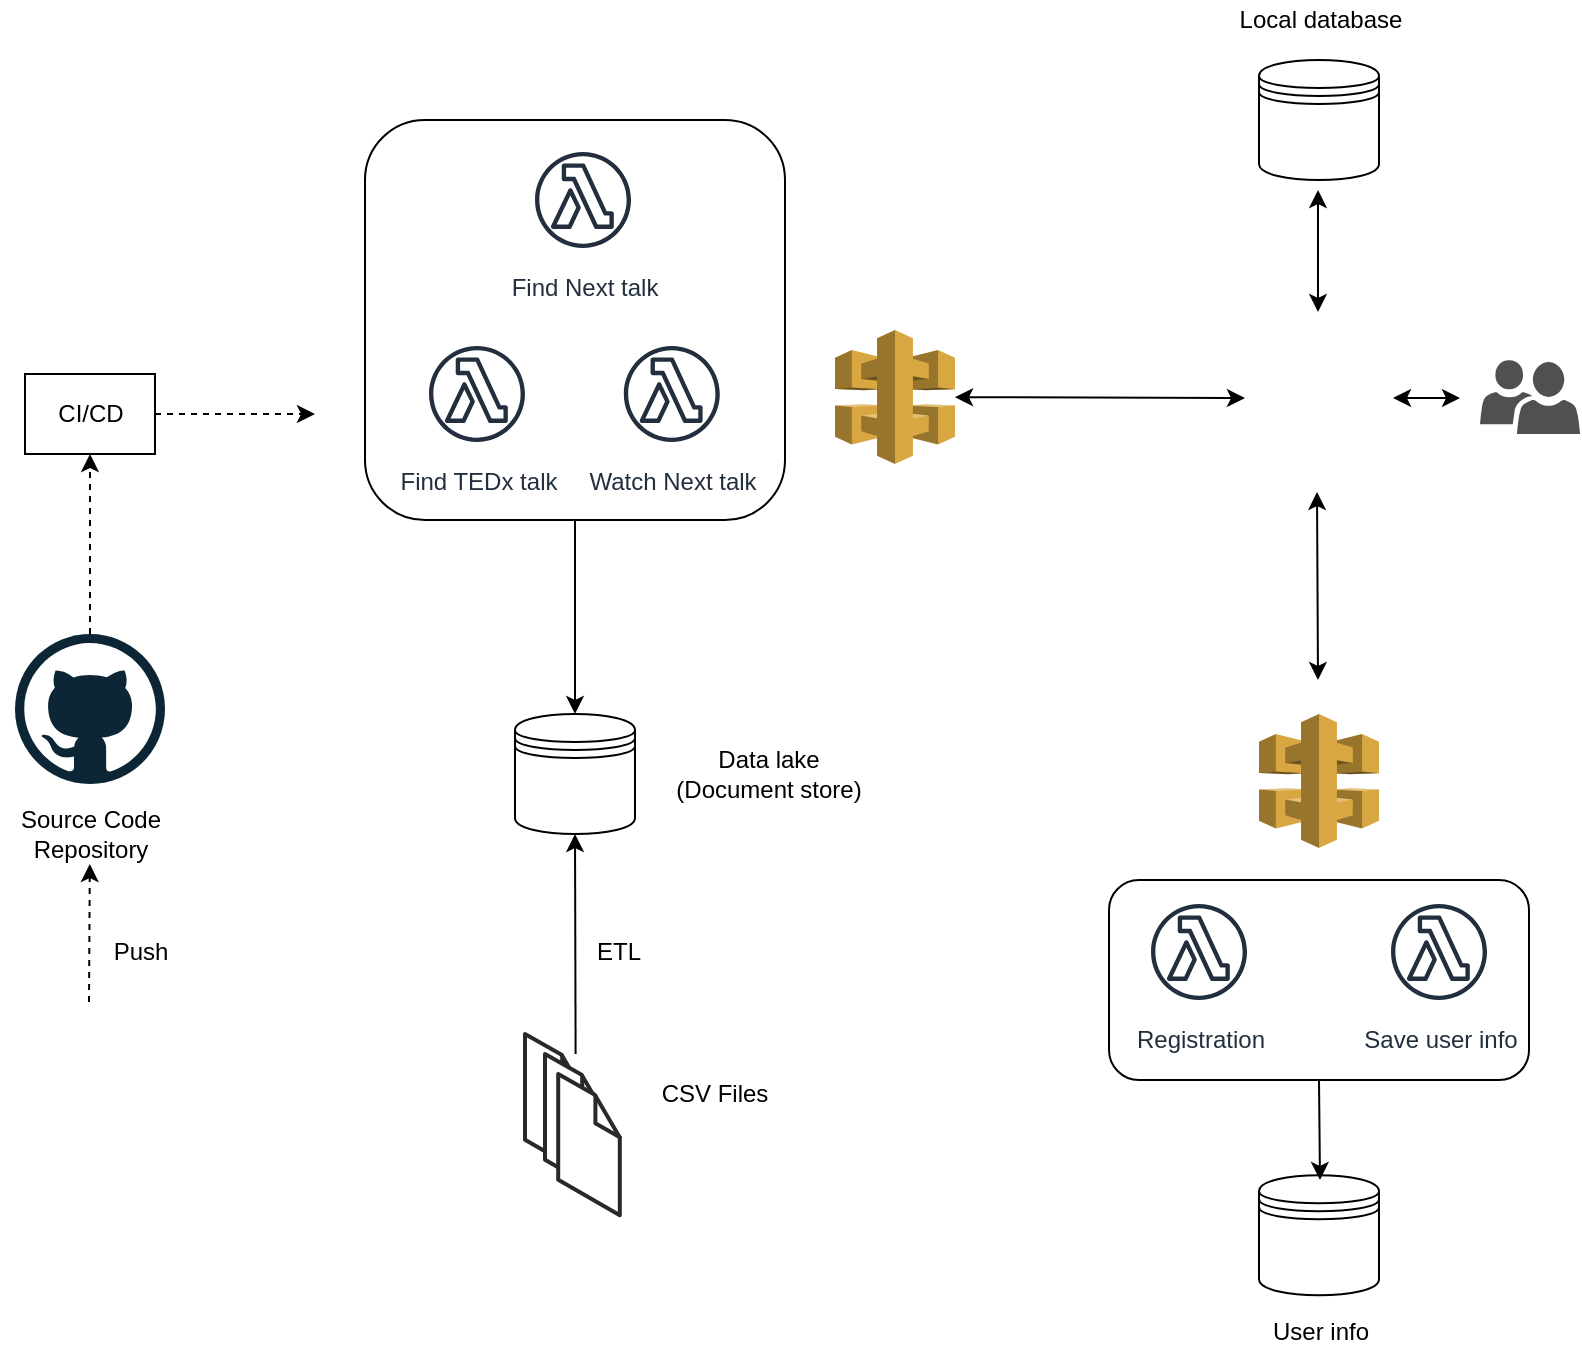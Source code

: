 <mxfile version="13.1.0" type="device"><diagram id="7dpZataHclQnCBHhR5TN" name="Page-1"><mxGraphModel dx="868" dy="472" grid="1" gridSize="10" guides="1" tooltips="1" connect="1" arrows="1" fold="1" page="1" pageScale="1" pageWidth="827" pageHeight="1169" math="0" shadow="0"><root><mxCell id="0"/><mxCell id="1" parent="0"/><mxCell id="g6cdSrCcOUmQ4DHS_6iD-20" value="" style="rounded=1;whiteSpace=wrap;html=1;" parent="1" vertex="1"><mxGeometry x="212.5" y="80" width="210" height="200" as="geometry"/></mxCell><mxCell id="g6cdSrCcOUmQ4DHS_6iD-2" value="" style="shape=datastore;whiteSpace=wrap;html=1;" parent="1" vertex="1"><mxGeometry x="287.5" y="377" width="60" height="60" as="geometry"/></mxCell><mxCell id="g6cdSrCcOUmQ4DHS_6iD-4" value="" style="verticalLabelPosition=bottom;html=1;verticalAlign=top;strokeWidth=1;align=center;outlineConnect=0;dashed=0;outlineConnect=0;shape=mxgraph.aws3d.file;aspect=fixed;strokeColor=#292929;" parent="1" vertex="1"><mxGeometry x="292.5" y="537" width="30.8" height="70.6" as="geometry"/></mxCell><mxCell id="g6cdSrCcOUmQ4DHS_6iD-5" value="" style="verticalLabelPosition=bottom;html=1;verticalAlign=top;strokeWidth=1;align=center;outlineConnect=0;dashed=0;outlineConnect=0;shape=mxgraph.aws3d.file;aspect=fixed;strokeColor=#292929;" parent="1" vertex="1"><mxGeometry x="302.5" y="547" width="30.8" height="70.6" as="geometry"/></mxCell><mxCell id="g6cdSrCcOUmQ4DHS_6iD-6" value="" style="verticalLabelPosition=bottom;html=1;verticalAlign=top;strokeWidth=1;align=center;outlineConnect=0;dashed=0;outlineConnect=0;shape=mxgraph.aws3d.file;aspect=fixed;strokeColor=#292929;" parent="1" vertex="1"><mxGeometry x="309.1" y="557" width="30.8" height="70.6" as="geometry"/></mxCell><mxCell id="g6cdSrCcOUmQ4DHS_6iD-7" value="" style="endArrow=classic;html=1;entryX=0.5;entryY=1;entryDx=0;entryDy=0;" parent="1" source="g6cdSrCcOUmQ4DHS_6iD-5" target="g6cdSrCcOUmQ4DHS_6iD-2" edge="1"><mxGeometry width="50" height="50" relative="1" as="geometry"><mxPoint x="318.5" y="517" as="sourcePoint"/><mxPoint x="318.5" y="457" as="targetPoint"/></mxGeometry></mxCell><mxCell id="g6cdSrCcOUmQ4DHS_6iD-8" value="ETL" style="text;html=1;align=center;verticalAlign=middle;resizable=0;points=[];autosize=1;" parent="1" vertex="1"><mxGeometry x="319.3" y="486" width="40" height="20" as="geometry"/></mxCell><mxCell id="g6cdSrCcOUmQ4DHS_6iD-9" value="Data lake&lt;br&gt;(Document store)" style="text;html=1;align=center;verticalAlign=middle;resizable=0;points=[];autosize=1;" parent="1" vertex="1"><mxGeometry x="359.3" y="392" width="110" height="30" as="geometry"/></mxCell><mxCell id="g6cdSrCcOUmQ4DHS_6iD-10" value="CSV Files" style="text;html=1;align=center;verticalAlign=middle;resizable=0;points=[];autosize=1;" parent="1" vertex="1"><mxGeometry x="351.5" y="557" width="70" height="20" as="geometry"/></mxCell><mxCell id="g6cdSrCcOUmQ4DHS_6iD-11" value="" style="endArrow=classic;html=1;exitX=0.5;exitY=1;exitDx=0;exitDy=0;entryX=0.5;entryY=0;entryDx=0;entryDy=0;" parent="1" source="g6cdSrCcOUmQ4DHS_6iD-20" target="g6cdSrCcOUmQ4DHS_6iD-2" edge="1"><mxGeometry width="50" height="50" relative="1" as="geometry"><mxPoint x="268.5" y="287" as="sourcePoint"/><mxPoint x="298.5" y="367" as="targetPoint"/></mxGeometry></mxCell><mxCell id="g6cdSrCcOUmQ4DHS_6iD-13" value="Find TEDx talk" style="outlineConnect=0;fontColor=#232F3E;gradientColor=none;strokeColor=#232F3E;fillColor=#ffffff;dashed=0;verticalLabelPosition=bottom;verticalAlign=top;align=center;html=1;fontSize=12;fontStyle=0;aspect=fixed;shape=mxgraph.aws4.resourceIcon;resIcon=mxgraph.aws4.lambda_function;" parent="1" vertex="1"><mxGeometry x="238.5" y="187" width="60" height="60" as="geometry"/></mxCell><mxCell id="g6cdSrCcOUmQ4DHS_6iD-14" value="Watch Next talk" style="outlineConnect=0;fontColor=#232F3E;gradientColor=none;strokeColor=#232F3E;fillColor=#ffffff;dashed=0;verticalLabelPosition=bottom;verticalAlign=top;align=center;html=1;fontSize=12;fontStyle=0;aspect=fixed;shape=mxgraph.aws4.resourceIcon;resIcon=mxgraph.aws4.lambda_function;" parent="1" vertex="1"><mxGeometry x="335.9" y="187" width="60" height="60" as="geometry"/></mxCell><mxCell id="g6cdSrCcOUmQ4DHS_6iD-16" value="" style="shape=image;html=1;verticalAlign=top;verticalLabelPosition=bottom;labelBackgroundColor=#ffffff;imageAspect=0;aspect=fixed;image=https://cdn2.iconfinder.com/data/icons/freecns-cumulus/16/519964-027_Smartphone-128.png" parent="1" vertex="1"><mxGeometry x="652.5" y="182" width="74" height="74" as="geometry"/></mxCell><mxCell id="g6cdSrCcOUmQ4DHS_6iD-18" value="" style="endArrow=classic;startArrow=classic;html=1;entryX=0;entryY=0.5;entryDx=0;entryDy=0;" parent="1" source="g6cdSrCcOUmQ4DHS_6iD-19" target="g6cdSrCcOUmQ4DHS_6iD-16" edge="1"><mxGeometry width="50" height="50" relative="1" as="geometry"><mxPoint x="522.5" y="228.5" as="sourcePoint"/><mxPoint x="642.5" y="228.5" as="targetPoint"/></mxGeometry></mxCell><mxCell id="g6cdSrCcOUmQ4DHS_6iD-19" value="" style="outlineConnect=0;dashed=0;verticalLabelPosition=bottom;verticalAlign=top;align=center;html=1;shape=mxgraph.aws3.api_gateway;fillColor=#D9A741;gradientColor=none;" parent="1" vertex="1"><mxGeometry x="447.5" y="185" width="60" height="67" as="geometry"/></mxCell><mxCell id="g6cdSrCcOUmQ4DHS_6iD-21" value="" style="dashed=0;outlineConnect=0;html=1;align=center;labelPosition=center;verticalLabelPosition=bottom;verticalAlign=top;shape=mxgraph.weblogos.github" parent="1" vertex="1"><mxGeometry x="37.5" y="337" width="75" height="75" as="geometry"/></mxCell><mxCell id="g6cdSrCcOUmQ4DHS_6iD-22" value="Source Code&lt;br&gt;Repository" style="text;html=1;align=center;verticalAlign=middle;resizable=0;points=[];autosize=1;" parent="1" vertex="1"><mxGeometry x="30" y="422" width="90" height="30" as="geometry"/></mxCell><mxCell id="g6cdSrCcOUmQ4DHS_6iD-23" value="" style="endArrow=classic;html=1;dashed=1;" parent="1" target="g6cdSrCcOUmQ4DHS_6iD-22" edge="1"><mxGeometry width="50" height="50" relative="1" as="geometry"><mxPoint x="74.5" y="521" as="sourcePoint"/><mxPoint x="74.5" y="471" as="targetPoint"/></mxGeometry></mxCell><mxCell id="g6cdSrCcOUmQ4DHS_6iD-24" value="Push" style="text;html=1;align=center;verticalAlign=middle;resizable=0;points=[];autosize=1;" parent="1" vertex="1"><mxGeometry x="80" y="486" width="40" height="20" as="geometry"/></mxCell><mxCell id="g6cdSrCcOUmQ4DHS_6iD-25" value="" style="pointerEvents=1;shadow=0;dashed=0;html=1;strokeColor=none;labelPosition=center;verticalLabelPosition=bottom;verticalAlign=top;align=center;fillColor=#505050;shape=mxgraph.mscae.intune.user_group" parent="1" vertex="1"><mxGeometry x="770" y="200" width="50" height="37" as="geometry"/></mxCell><mxCell id="g6cdSrCcOUmQ4DHS_6iD-28" value="" style="endArrow=classic;startArrow=classic;html=1;" parent="1" target="g6cdSrCcOUmQ4DHS_6iD-16" edge="1"><mxGeometry width="50" height="50" relative="1" as="geometry"><mxPoint x="760" y="219" as="sourcePoint"/><mxPoint x="677.5" y="267" as="targetPoint"/></mxGeometry></mxCell><mxCell id="g6cdSrCcOUmQ4DHS_6iD-33" value="" style="endArrow=classic;html=1;dashed=1;entryX=0.5;entryY=1;entryDx=0;entryDy=0;" parent="1" source="g6cdSrCcOUmQ4DHS_6iD-21" target="g6cdSrCcOUmQ4DHS_6iD-34" edge="1"><mxGeometry width="50" height="50" relative="1" as="geometry"><mxPoint x="80.5" y="317" as="sourcePoint"/><mxPoint x="80.411" y="237" as="targetPoint"/></mxGeometry></mxCell><mxCell id="g6cdSrCcOUmQ4DHS_6iD-35" style="edgeStyle=orthogonalEdgeStyle;rounded=0;orthogonalLoop=1;jettySize=auto;html=1;dashed=1;" parent="1" source="g6cdSrCcOUmQ4DHS_6iD-34" edge="1"><mxGeometry relative="1" as="geometry"><mxPoint x="187.5" y="227" as="targetPoint"/></mxGeometry></mxCell><mxCell id="g6cdSrCcOUmQ4DHS_6iD-34" value="CI/CD" style="rounded=0;whiteSpace=wrap;html=1;" parent="1" vertex="1"><mxGeometry x="42.5" y="207" width="65" height="40" as="geometry"/></mxCell><mxCell id="TVnk5AtCSVVPsqRfGbIX-1" value="Find Next talk" style="outlineConnect=0;fontColor=#232F3E;gradientColor=none;strokeColor=#232F3E;fillColor=#ffffff;dashed=0;verticalLabelPosition=bottom;verticalAlign=top;align=center;html=1;fontSize=12;fontStyle=0;aspect=fixed;shape=mxgraph.aws4.resourceIcon;resIcon=mxgraph.aws4.lambda_function;" vertex="1" parent="1"><mxGeometry x="291.5" y="90" width="60" height="60" as="geometry"/></mxCell><mxCell id="TVnk5AtCSVVPsqRfGbIX-3" value="" style="shape=datastore;whiteSpace=wrap;html=1;" vertex="1" parent="1"><mxGeometry x="659.5" y="50" width="60" height="60" as="geometry"/></mxCell><mxCell id="TVnk5AtCSVVPsqRfGbIX-4" value="Local database" style="text;html=1;align=center;verticalAlign=middle;resizable=0;points=[];autosize=1;" vertex="1" parent="1"><mxGeometry x="639.5" y="20" width="100" height="20" as="geometry"/></mxCell><mxCell id="TVnk5AtCSVVPsqRfGbIX-5" value="" style="endArrow=classic;startArrow=classic;html=1;exitX=0.5;exitY=0;exitDx=0;exitDy=0;exitPerimeter=0;" edge="1" parent="1"><mxGeometry width="50" height="50" relative="1" as="geometry"><mxPoint x="689" y="176" as="sourcePoint"/><mxPoint x="689" y="115" as="targetPoint"/></mxGeometry></mxCell><mxCell id="TVnk5AtCSVVPsqRfGbIX-10" value="" style="rounded=1;whiteSpace=wrap;html=1;" vertex="1" parent="1"><mxGeometry x="584.5" y="460" width="210" height="100" as="geometry"/></mxCell><mxCell id="TVnk5AtCSVVPsqRfGbIX-13" value="" style="endArrow=classic;startArrow=classic;html=1;" edge="1" parent="1"><mxGeometry width="50" height="50" relative="1" as="geometry"><mxPoint x="689" y="360" as="sourcePoint"/><mxPoint x="688.5" y="266" as="targetPoint"/></mxGeometry></mxCell><mxCell id="TVnk5AtCSVVPsqRfGbIX-14" value="" style="outlineConnect=0;dashed=0;verticalLabelPosition=bottom;verticalAlign=top;align=center;html=1;shape=mxgraph.aws3.api_gateway;fillColor=#D9A741;gradientColor=none;" vertex="1" parent="1"><mxGeometry x="659.5" y="377" width="60" height="67" as="geometry"/></mxCell><mxCell id="TVnk5AtCSVVPsqRfGbIX-15" value="" style="shape=datastore;whiteSpace=wrap;html=1;" vertex="1" parent="1"><mxGeometry x="659.5" y="607.6" width="60" height="60" as="geometry"/></mxCell><mxCell id="TVnk5AtCSVVPsqRfGbIX-16" value="" style="endArrow=classic;html=1;exitX=0.5;exitY=1;exitDx=0;exitDy=0;" edge="1" parent="1"><mxGeometry width="50" height="50" relative="1" as="geometry"><mxPoint x="689.5" y="560" as="sourcePoint"/><mxPoint x="690" y="610" as="targetPoint"/></mxGeometry></mxCell><mxCell id="TVnk5AtCSVVPsqRfGbIX-17" value="User info" style="text;html=1;align=center;verticalAlign=middle;resizable=0;points=[];autosize=1;" vertex="1" parent="1"><mxGeometry x="659.5" y="675.6" width="60" height="20" as="geometry"/></mxCell><mxCell id="TVnk5AtCSVVPsqRfGbIX-18" value="Registration" style="outlineConnect=0;fontColor=#232F3E;gradientColor=none;strokeColor=#232F3E;fillColor=#ffffff;dashed=0;verticalLabelPosition=bottom;verticalAlign=top;align=center;html=1;fontSize=12;fontStyle=0;aspect=fixed;shape=mxgraph.aws4.resourceIcon;resIcon=mxgraph.aws4.lambda_function;" vertex="1" parent="1"><mxGeometry x="599.5" y="466" width="60" height="60" as="geometry"/></mxCell><mxCell id="TVnk5AtCSVVPsqRfGbIX-21" value="Save user info" style="outlineConnect=0;fontColor=#232F3E;gradientColor=none;strokeColor=#232F3E;fillColor=#ffffff;dashed=0;verticalLabelPosition=bottom;verticalAlign=top;align=center;html=1;fontSize=12;fontStyle=0;aspect=fixed;shape=mxgraph.aws4.resourceIcon;resIcon=mxgraph.aws4.lambda_function;" vertex="1" parent="1"><mxGeometry x="719.5" y="466" width="60" height="60" as="geometry"/></mxCell></root></mxGraphModel></diagram></mxfile>